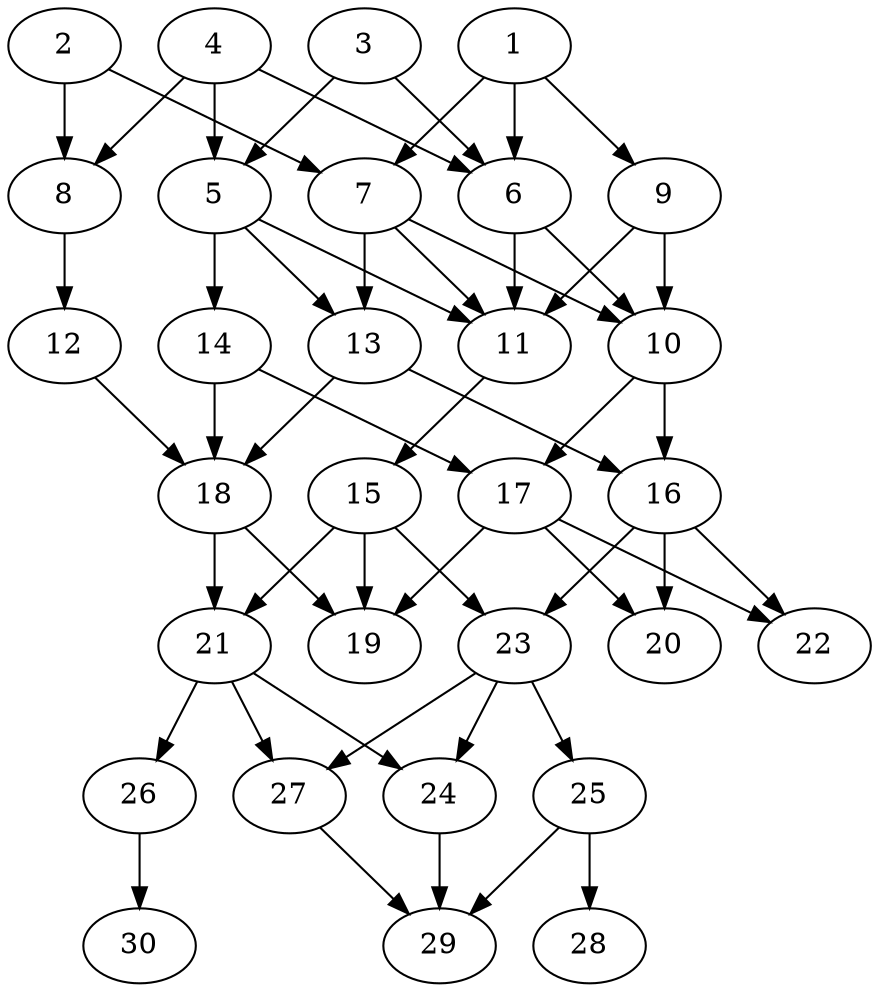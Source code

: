 // DAG automatically generated by daggen at Thu Oct  3 14:04:18 2019
// ./daggen --dot -n 30 --ccr 0.5 --fat 0.5 --regular 0.9 --density 0.7 --mindata 5242880 --maxdata 52428800 
digraph G {
  1 [size="85039104", alpha="0.20", expect_size="42519552"] 
  1 -> 6 [size ="42519552"]
  1 -> 7 [size ="42519552"]
  1 -> 9 [size ="42519552"]
  2 [size="46499840", alpha="0.12", expect_size="23249920"] 
  2 -> 7 [size ="23249920"]
  2 -> 8 [size ="23249920"]
  3 [size="34123776", alpha="0.04", expect_size="17061888"] 
  3 -> 5 [size ="17061888"]
  3 -> 6 [size ="17061888"]
  4 [size="52602880", alpha="0.08", expect_size="26301440"] 
  4 -> 5 [size ="26301440"]
  4 -> 6 [size ="26301440"]
  4 -> 8 [size ="26301440"]
  5 [size="19556352", alpha="0.20", expect_size="9778176"] 
  5 -> 11 [size ="9778176"]
  5 -> 13 [size ="9778176"]
  5 -> 14 [size ="9778176"]
  6 [size="38273024", alpha="0.06", expect_size="19136512"] 
  6 -> 10 [size ="19136512"]
  6 -> 11 [size ="19136512"]
  7 [size="27004928", alpha="0.03", expect_size="13502464"] 
  7 -> 10 [size ="13502464"]
  7 -> 11 [size ="13502464"]
  7 -> 13 [size ="13502464"]
  8 [size="68153344", alpha="0.18", expect_size="34076672"] 
  8 -> 12 [size ="34076672"]
  9 [size="97021952", alpha="0.18", expect_size="48510976"] 
  9 -> 10 [size ="48510976"]
  9 -> 11 [size ="48510976"]
  10 [size="99964928", alpha="0.02", expect_size="49982464"] 
  10 -> 16 [size ="49982464"]
  10 -> 17 [size ="49982464"]
  11 [size="71268352", alpha="0.05", expect_size="35634176"] 
  11 -> 15 [size ="35634176"]
  12 [size="70219776", alpha="0.14", expect_size="35109888"] 
  12 -> 18 [size ="35109888"]
  13 [size="31354880", alpha="0.07", expect_size="15677440"] 
  13 -> 16 [size ="15677440"]
  13 -> 18 [size ="15677440"]
  14 [size="51177472", alpha="0.16", expect_size="25588736"] 
  14 -> 17 [size ="25588736"]
  14 -> 18 [size ="25588736"]
  15 [size="90335232", alpha="0.06", expect_size="45167616"] 
  15 -> 19 [size ="45167616"]
  15 -> 21 [size ="45167616"]
  15 -> 23 [size ="45167616"]
  16 [size="88416256", alpha="0.03", expect_size="44208128"] 
  16 -> 20 [size ="44208128"]
  16 -> 22 [size ="44208128"]
  16 -> 23 [size ="44208128"]
  17 [size="21800960", alpha="0.01", expect_size="10900480"] 
  17 -> 19 [size ="10900480"]
  17 -> 20 [size ="10900480"]
  17 -> 22 [size ="10900480"]
  18 [size="36386816", alpha="0.10", expect_size="18193408"] 
  18 -> 19 [size ="18193408"]
  18 -> 21 [size ="18193408"]
  19 [size="28692480", alpha="0.11", expect_size="14346240"] 
  20 [size="19314688", alpha="0.11", expect_size="9657344"] 
  21 [size="28741632", alpha="0.08", expect_size="14370816"] 
  21 -> 24 [size ="14370816"]
  21 -> 26 [size ="14370816"]
  21 -> 27 [size ="14370816"]
  22 [size="52033536", alpha="0.12", expect_size="26016768"] 
  23 [size="22235136", alpha="0.01", expect_size="11117568"] 
  23 -> 24 [size ="11117568"]
  23 -> 25 [size ="11117568"]
  23 -> 27 [size ="11117568"]
  24 [size="57313280", alpha="0.20", expect_size="28656640"] 
  24 -> 29 [size ="28656640"]
  25 [size="39927808", alpha="0.20", expect_size="19963904"] 
  25 -> 28 [size ="19963904"]
  25 -> 29 [size ="19963904"]
  26 [size="70590464", alpha="0.06", expect_size="35295232"] 
  26 -> 30 [size ="35295232"]
  27 [size="86388736", alpha="0.15", expect_size="43194368"] 
  27 -> 29 [size ="43194368"]
  28 [size="89624576", alpha="0.17", expect_size="44812288"] 
  29 [size="40812544", alpha="0.17", expect_size="20406272"] 
  30 [size="91183104", alpha="0.16", expect_size="45591552"] 
}
